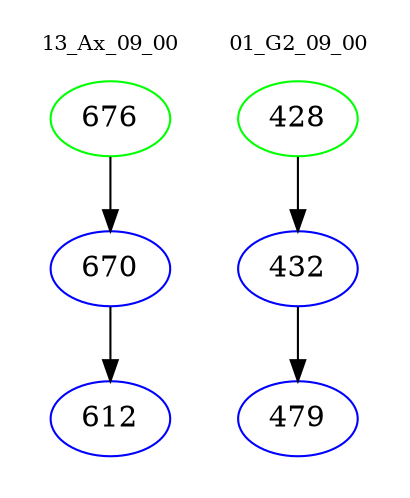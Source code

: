 digraph{
subgraph cluster_0 {
color = white
label = "13_Ax_09_00";
fontsize=10;
T0_676 [label="676", color="green"]
T0_676 -> T0_670 [color="black"]
T0_670 [label="670", color="blue"]
T0_670 -> T0_612 [color="black"]
T0_612 [label="612", color="blue"]
}
subgraph cluster_1 {
color = white
label = "01_G2_09_00";
fontsize=10;
T1_428 [label="428", color="green"]
T1_428 -> T1_432 [color="black"]
T1_432 [label="432", color="blue"]
T1_432 -> T1_479 [color="black"]
T1_479 [label="479", color="blue"]
}
}
